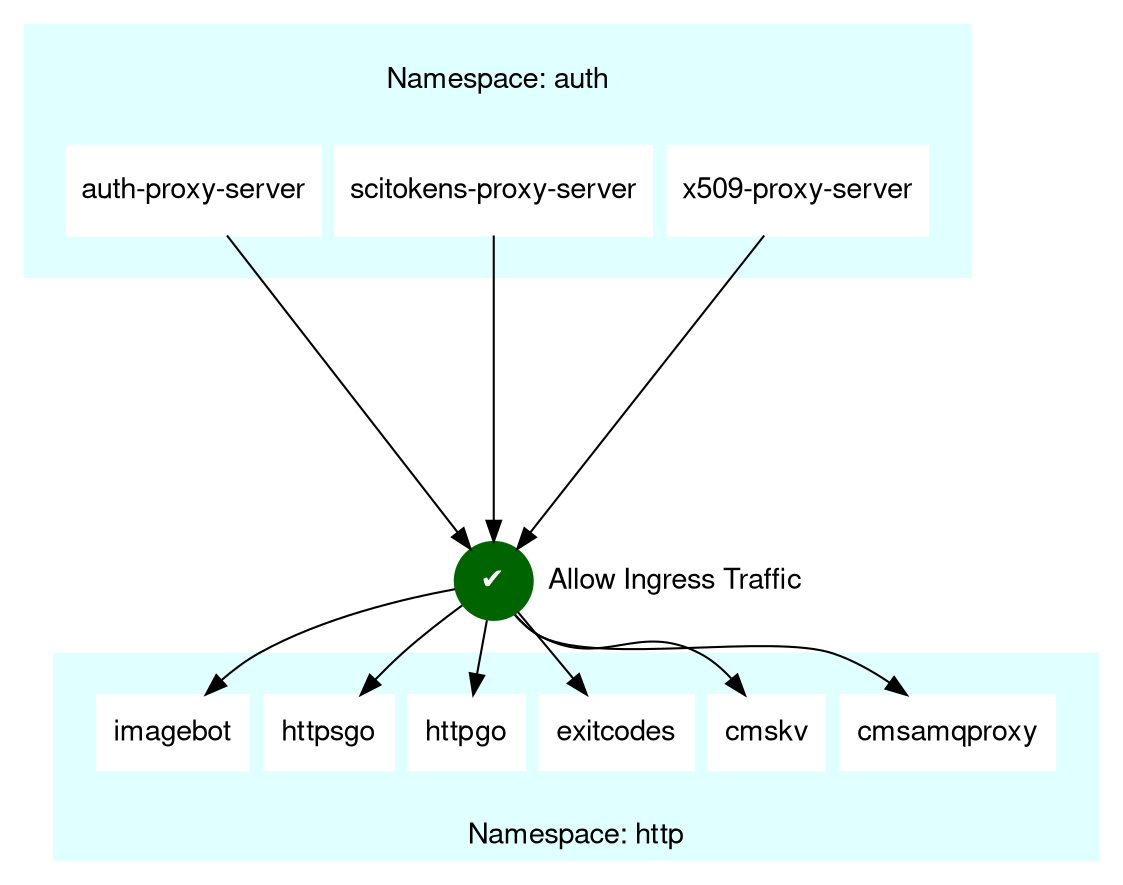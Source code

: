 digraph G {

	nodesep=0.1;
	fontname="Helvetica,Arial,sans-serif"
	node [fontname="Helvetica,Arial,sans-serif"]
	edge [fontname="Helvetica,Arial,sans-serif"]
	node [shape=box, style=filled, color=white]

	subgraph cluster_0 {
		style=filled;
		color=lightcyan;
		node [style=filled, color=white, shape=box];
		auth_proxy_server [label="auth-proxy-server", margin="0.1,0.2"]
		scitokens_proxy_server [label="scitokens-proxy-server", margin="0.1,0.2"]
		x509_proxy_server [label="x509-proxy-server", margin="0.1,0.2"]
		label = " \nNamespace: auth";
		labeljust="c"
		margin=20;
	}

	subgraph cluster_1 {
	    style=filled;
		color=lightcyan;
		node [style=filled, shape=box];
		label = "Namespace: http";
		labelloc=b;
		labeljust="c"
		margin=20;
		
        cmsamqproxy[label="cmsamqproxy", labeljust="c"]
        cmskv[label="cmskv", labeljust="c"]
        exitcodes[label="exitcodes", labeljust="c"]
        httpgo[label="httpgo", labeljust="c"]
        httpsgo[label="httpsgo", labeljust="c"]
        imagebot[label="imagebot", labeljust="c"]
	

	}
	subgraph cluster_4 {
		color=white
		allow_label[color=white, margin=0, label="Allow Ingress Traffic"]
		tick[shape=circle, style=filled, color=darkgreen, fontcolor=white label=<&#10004;>]
	}
	
	
	auth_proxy_server -> tick [minlen=4]
	scitokens_proxy_server -> tick
	x509_proxy_server -> tick
	
	tick -> cmsamqproxy
	tick -> cmskv
	tick -> exitcodes
	tick -> httpgo
	tick -> httpsgo
	tick -> imagebot


}